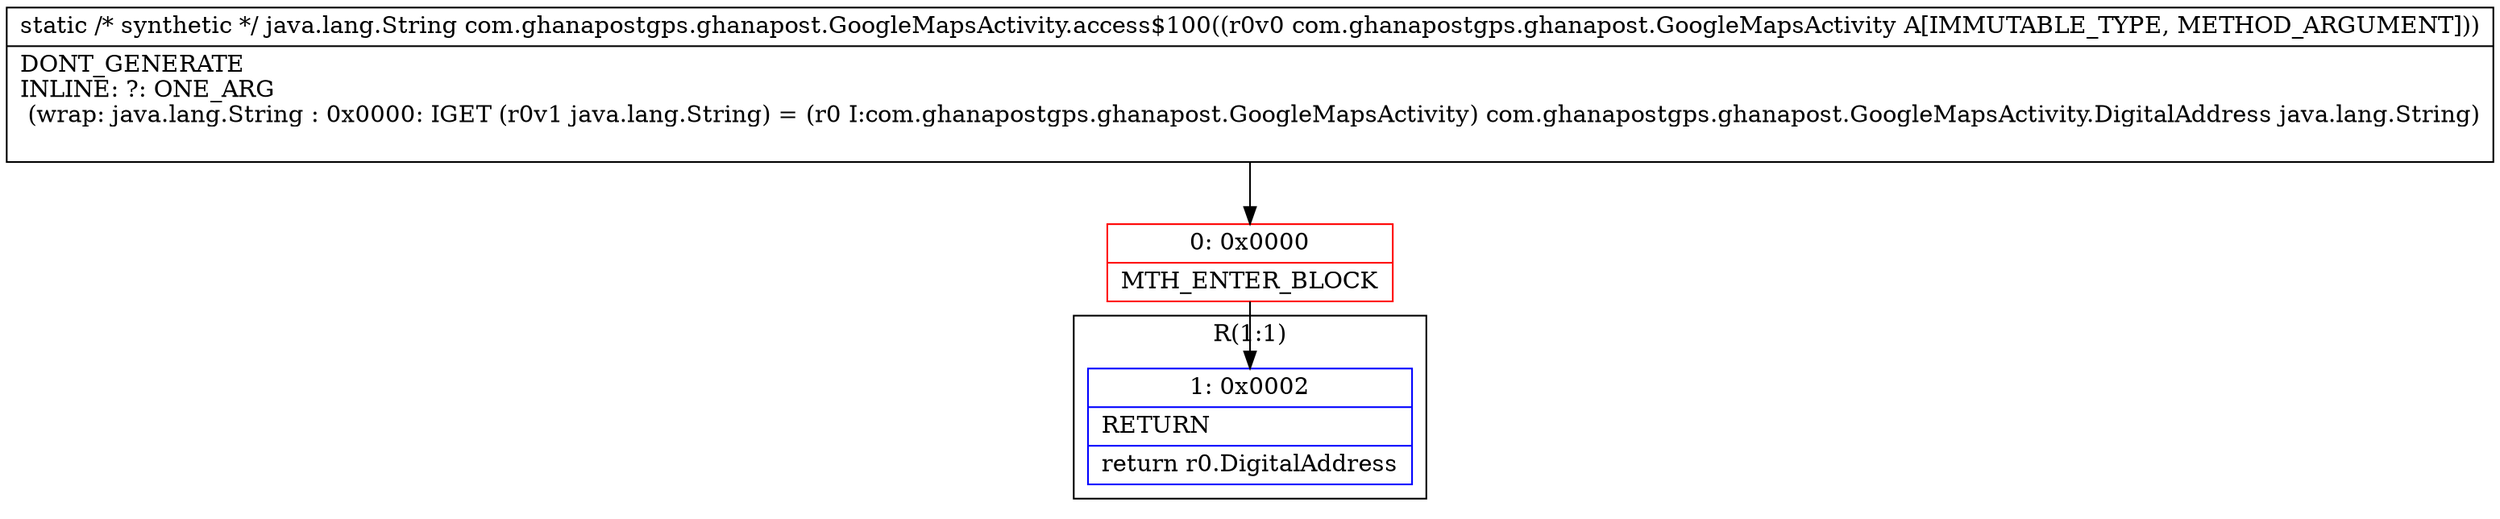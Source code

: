 digraph "CFG forcom.ghanapostgps.ghanapost.GoogleMapsActivity.access$100(Lcom\/ghanapostgps\/ghanapost\/GoogleMapsActivity;)Ljava\/lang\/String;" {
subgraph cluster_Region_1317099633 {
label = "R(1:1)";
node [shape=record,color=blue];
Node_1 [shape=record,label="{1\:\ 0x0002|RETURN\l|return r0.DigitalAddress\l}"];
}
Node_0 [shape=record,color=red,label="{0\:\ 0x0000|MTH_ENTER_BLOCK\l}"];
MethodNode[shape=record,label="{static \/* synthetic *\/ java.lang.String com.ghanapostgps.ghanapost.GoogleMapsActivity.access$100((r0v0 com.ghanapostgps.ghanapost.GoogleMapsActivity A[IMMUTABLE_TYPE, METHOD_ARGUMENT]))  | DONT_GENERATE\lINLINE: ?: ONE_ARG  \l  (wrap: java.lang.String : 0x0000: IGET  (r0v1 java.lang.String) = (r0 I:com.ghanapostgps.ghanapost.GoogleMapsActivity) com.ghanapostgps.ghanapost.GoogleMapsActivity.DigitalAddress java.lang.String)\l\l}"];
MethodNode -> Node_0;
Node_0 -> Node_1;
}

